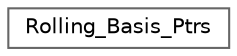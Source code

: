 digraph "Graphical Class Hierarchy"
{
 // LATEX_PDF_SIZE
  bgcolor="transparent";
  edge [fontname=Helvetica,fontsize=10,labelfontname=Helvetica,labelfontsize=10];
  node [fontname=Helvetica,fontsize=10,shape=box,height=0.2,width=0.4];
  rankdir="LR";
  Node0 [id="Node000000",label="Rolling_Basis_Ptrs",height=0.2,width=0.4,color="grey40", fillcolor="white", style="filled",URL="$struct_rolling___basis___ptrs.html",tooltip=" "];
}
